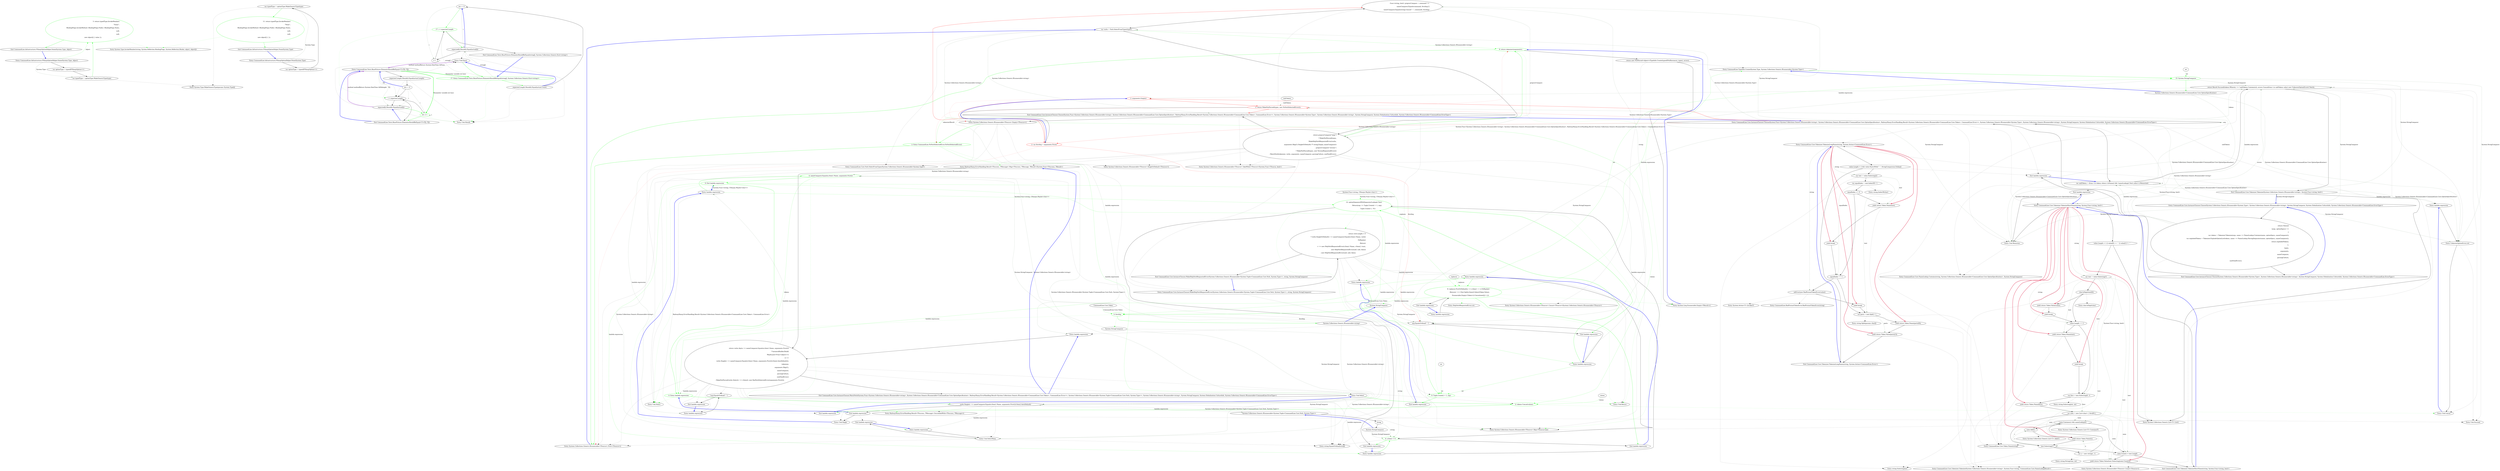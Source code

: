 digraph  {
d7 [cluster="CommandLine.Infrastructure.FSharpOptionHelper.Some(System.Type, object)", color=green, community=0, label="3: return typedType.InvokeMember(\r\n                ''Some'',\r\n                BindingFlags.InvokeMethod | BindingFlags.Public | BindingFlags.Static,\r\n                null,\r\n                null,\r\n                new object[] { value });", span="18-23"];
d4 [cluster="CommandLine.Infrastructure.FSharpOptionHelper.Some(System.Type, object)", label="Entry CommandLine.Infrastructure.FSharpOptionHelper.Some(System.Type, object)", span="13-13"];
d6 [cluster="CommandLine.Infrastructure.FSharpOptionHelper.Some(System.Type, object)", label="var typedType = optionType.MakeGenericType(type)", span="16-16"];
d8 [cluster="CommandLine.Infrastructure.FSharpOptionHelper.Some(System.Type, object)", label="Exit CommandLine.Infrastructure.FSharpOptionHelper.Some(System.Type, object)", span="13-13"];
d10 [cluster="System.Type.InvokeMember(string, System.Reflection.BindingFlags, System.Reflection.Binder, object, object[])", label="Entry System.Type.InvokeMember(string, System.Reflection.BindingFlags, System.Reflection.Binder, object, object[])", span="0-0"];
d14 [cluster="CommandLine.Infrastructure.FSharpOptionHelper.None(System.Type)", color=green, community=0, label="11: return typedType.InvokeMember(\r\n                ''None'',\r\n                BindingFlags.InvokeMethod | BindingFlags.Public | BindingFlags.Static,\r\n                null,\r\n                null,\r\n                new object[] { });", span="31-36"];
d13 [cluster="CommandLine.Infrastructure.FSharpOptionHelper.None(System.Type)", label="var typedType = optionType.MakeGenericType(type)", span="29-29"];
d15 [cluster="CommandLine.Infrastructure.FSharpOptionHelper.None(System.Type)", label="Exit CommandLine.Infrastructure.FSharpOptionHelper.None(System.Type)", span="26-26"];
d5 [cluster="CommandLine.Infrastructure.FSharpOptionHelper.Some(System.Type, object)", label="var optionType = typeof(FSharpOption<>)", span="15-15"];
d9 [cluster="System.Type.MakeGenericType(params System.Type[])", label="Entry System.Type.MakeGenericType(params System.Type[])", span="0-0"];
d11 [cluster="CommandLine.Infrastructure.FSharpOptionHelper.None(System.Type)", label="Entry CommandLine.Infrastructure.FSharpOptionHelper.None(System.Type)", span="26-26"];
d12 [cluster="CommandLine.Infrastructure.FSharpOptionHelper.None(System.Type)", label="var optionType = typeof(FSharpOption<>)", span="28-28"];
m0_11 [cluster="CommandLine.Tests.BaseFixture.ElementsShouldBeEqual(string[], System.Collections.Generic.IList<string>)", file="FSharpOptionHelperTests.cs", label="int i = 0", span="51-51"];
m0_12 [cluster="CommandLine.Tests.BaseFixture.ElementsShouldBeEqual(string[], System.Collections.Generic.IList<string>)", color=green, community=0, file="FSharpOptionHelperTests.cs", label="17: i < expected.Length", span="51-51"];
m0_13 [cluster="CommandLine.Tests.BaseFixture.ElementsShouldBeEqual(string[], System.Collections.Generic.IList<string>)", file="FSharpOptionHelperTests.cs", label="expected[i].Should().Equal(actual[i])", span="53-53"];
m0_7 [cluster="Unk.Should", file="FSharpOptionHelperTests.cs", label="Entry Unk.Should", span=""];
m0_8 [cluster="Unk.Equal", file="FSharpOptionHelperTests.cs", label="Entry Unk.Equal", span=""];
m0_9 [cluster="CommandLine.Tests.BaseFixture.ElementsShouldBeEqual(string[], System.Collections.Generic.IList<string>)", color=green, community=0, file="FSharpOptionHelperTests.cs", label="17: Entry CommandLine.Tests.BaseFixture.ElementsShouldBeEqual(string[], System.Collections.Generic.IList<string>)", span="48-48"];
m0_10 [cluster="CommandLine.Tests.BaseFixture.ElementsShouldBeEqual(string[], System.Collections.Generic.IList<string>)", file="FSharpOptionHelperTests.cs", label="expected.Length.Should().Equal(actual.Count)", span="50-50"];
m0_3 [cluster="CommandLine.Tests.BaseFixture.ElementsShouldBeEqual<T>(T[], T[])", file="FSharpOptionHelperTests.cs", label="i < expected.Length", span="42-42"];
m0_4 [cluster="CommandLine.Tests.BaseFixture.ElementsShouldBeEqual<T>(T[], T[])", file="FSharpOptionHelperTests.cs", label="expected[i].Should().Equal(actual[i])", span="44-44"];
m0_5 [cluster="CommandLine.Tests.BaseFixture.ElementsShouldBeEqual<T>(T[], T[])", color=green, community=0, file="FSharpOptionHelperTests.cs", label="18: i++", span="42-42"];
m0_6 [cluster="CommandLine.Tests.BaseFixture.ElementsShouldBeEqual<T>(T[], T[])", file="FSharpOptionHelperTests.cs", label="Exit CommandLine.Tests.BaseFixture.ElementsShouldBeEqual<T>(T[], T[])", span="39-39"];
m0_0 [cluster="CommandLine.Tests.BaseFixture.ElementsShouldBeEqual<T>(T[], T[])", file="FSharpOptionHelperTests.cs", label="Entry CommandLine.Tests.BaseFixture.ElementsShouldBeEqual<T>(T[], T[])", span="39-39"];
m0_1 [cluster="CommandLine.Tests.BaseFixture.ElementsShouldBeEqual<T>(T[], T[])", file="FSharpOptionHelperTests.cs", label="expected.Length.Should().Equal(actual.Length)", span="41-41"];
m0_2 [cluster="CommandLine.Tests.BaseFixture.ElementsShouldBeEqual<T>(T[], T[])", file="FSharpOptionHelperTests.cs", label="int i = 0", span="42-42"];
m0_14 [cluster="CommandLine.Tests.BaseFixture.ElementsShouldBeEqual(string[], System.Collections.Generic.IList<string>)", file="FSharpOptionHelperTests.cs", label="i++", span="51-51"];
m0_15 [cluster="CommandLine.Tests.BaseFixture.ElementsShouldBeEqual(string[], System.Collections.Generic.IList<string>)", file="FSharpOptionHelperTests.cs", label="Exit CommandLine.Tests.BaseFixture.ElementsShouldBeEqual(string[], System.Collections.Generic.IList<string>)", span="48-48"];
m1_22 [cluster="CommandLine.Core.InstanceChooser.Choose(System.Func<System.Collections.Generic.IEnumerable<string>, System.Collections.Generic.IEnumerable<CommandLine.Core.OptionSpecification>, RailwaySharp.ErrorHandling.Result<System.Collections.Generic.IEnumerable<CommandLine.Core.Token>, CommandLine.Error>>, System.Collections.Generic.IEnumerable<System.Type>, System.Collections.Generic.IEnumerable<string>, System.StringComparer, System.Globalization.CultureInfo, System.Collections.Generic.IEnumerable<CommandLine.ErrorType>)", file="TypeConverter.cs", label="Func<string, bool> preprocCompare = command =>\r\n                    nameComparer.Equals(command, firstArg) ||\r\n                    nameComparer.Equals(string.Concat(''--'', command), firstArg)", span="50-52"];
m1_66 [cluster="lambda expression", file="TypeConverter.cs", label="Entry lambda expression", span="54-54"];
m1_133 [cluster="string.Split(params char[])", file="TypeConverter.cs", label="Entry string.Split(params char[])", span="0-0"];
m1_28 [cluster="CommandLine.Core.Tokenizer.PreprocessDashDash(System.Collections.Generic.IEnumerable<string>, System.Func<System.Collections.Generic.IEnumerable<string>, RailwaySharp.ErrorHandling.Result<System.Collections.Generic.IEnumerable<CommandLine.Core.Token>, CommandLine.Error>>)", color=green, community=0, file="TypeConverter.cs", label="8: return tokenizer(arguments);", span="43-43"];
m1_77 [cluster="CommandLine.Core.InstanceChooser.MakeNotParsed(System.Collections.Generic.IEnumerable<System.Type>, params CommandLine.Error[])", file="TypeConverter.cs", label="return new NotParsed<object>(TypeInfo.Create(typeof(NullInstance), types), errors);", span="102-102"];
m1_78 [cluster="System.Linq.Enumerable.Empty<TResult>()", file="TypeConverter.cs", label="Entry System.Linq.Enumerable.Empty<TResult>()", span="0-0"];
m1_23 [cluster="CommandLine.Core.InstanceChooser.Choose(System.Func<System.Collections.Generic.IEnumerable<string>, System.Collections.Generic.IEnumerable<CommandLine.Core.OptionSpecification>, RailwaySharp.ErrorHandling.Result<System.Collections.Generic.IEnumerable<CommandLine.Core.Token>, CommandLine.Error>>, System.Collections.Generic.IEnumerable<System.Type>, System.Collections.Generic.IEnumerable<string>, System.StringComparer, System.Globalization.CultureInfo, System.Collections.Generic.IEnumerable<CommandLine.ErrorType>)", file="TypeConverter.cs", label="var verbs = Verb.SelectFromTypes(types)", span="54-54"];
m1_24 [cluster="CommandLine.Core.InstanceChooser.Choose(System.Func<System.Collections.Generic.IEnumerable<string>, System.Collections.Generic.IEnumerable<CommandLine.Core.OptionSpecification>, RailwaySharp.ErrorHandling.Result<System.Collections.Generic.IEnumerable<CommandLine.Core.Token>, CommandLine.Error>>, System.Collections.Generic.IEnumerable<System.Type>, System.Collections.Generic.IEnumerable<string>, System.StringComparer, System.Globalization.CultureInfo, System.Collections.Generic.IEnumerable<CommandLine.ErrorType>)", file="TypeConverter.cs", label="return preprocCompare(''help'')\r\n                ? MakeNotParsed(types,\r\n                    MakeHelpVerbRequestedError(verbs,\r\n                        arguments.Skip(1).SingleOrDefault() ?? string.Empty, nameComparer))\r\n                : preprocCompare(''version'')\r\n                    ? MakeNotParsed(types, new VersionRequestedError())\r\n                    : MatchVerb(tokenizer, verbs, arguments, nameComparer, parsingCulture, nonFatalErrors);", span="56-62"];
m1_27 [cluster="CommandLine.NoVerbSelectedError.NoVerbSelectedError()", color=green, community=0, file="TypeConverter.cs", label="2: Entry CommandLine.NoVerbSelectedError.NoVerbSelectedError()", span="446-446"];
m1_25 [cluster="CommandLine.Core.InstanceChooser.Choose(System.Func<System.Collections.Generic.IEnumerable<string>, System.Collections.Generic.IEnumerable<CommandLine.Core.OptionSpecification>, RailwaySharp.ErrorHandling.Result<System.Collections.Generic.IEnumerable<CommandLine.Core.Token>, CommandLine.Error>>, System.Collections.Generic.IEnumerable<System.Type>, System.Collections.Generic.IEnumerable<string>, System.StringComparer, System.Globalization.CultureInfo, System.Collections.Generic.IEnumerable<CommandLine.ErrorType>)", file="TypeConverter.cs", label="Exit CommandLine.Core.InstanceChooser.Choose(System.Func<System.Collections.Generic.IEnumerable<string>, System.Collections.Generic.IEnumerable<CommandLine.Core.OptionSpecification>, RailwaySharp.ErrorHandling.Result<System.Collections.Generic.IEnumerable<CommandLine.Core.Token>, CommandLine.Error>>, System.Collections.Generic.IEnumerable<System.Type>, System.Collections.Generic.IEnumerable<string>, System.StringComparer, System.Globalization.CultureInfo, System.Collections.Generic.IEnumerable<CommandLine.ErrorType>)", span="35-35"];
m1_26 [cluster="System.Collections.Generic.IEnumerable<TSource>.Empty<TSource>()", file="TypeConverter.cs", label="Entry System.Collections.Generic.IEnumerable<TSource>.Empty<TSource>()", span="31-31"];
m1_29 [cluster="System.Collections.Generic.IEnumerable<TSource>.First<TSource>()", file="TypeConverter.cs", label="Entry System.Collections.Generic.IEnumerable<TSource>.First<TSource>()", span="0-0"];
m1_14 [cluster="CommandLine.Core.NameLookup.Contains(string, System.Collections.Generic.IEnumerable<CommandLine.Core.OptionSpecification>, System.StringComparer)", file="TypeConverter.cs", label="Entry CommandLine.Core.NameLookup.Contains(string, System.Collections.Generic.IEnumerable<CommandLine.Core.OptionSpecification>, System.StringComparer)", span="18-18"];
m1_114 [cluster="System.Collections.Generic.List<T>.Contains(T)", file="TypeConverter.cs", label="Entry System.Collections.Generic.List<T>.Contains(T)", span="0-0"];
m1_131 [cluster="CommandLine.BadFormatTokenError.BadFormatTokenError(string)", file="TypeConverter.cs", label="Entry CommandLine.BadFormatTokenError.BadFormatTokenError(string)", span="196-196"];
m1_50 [cluster="lambda expression", file="TypeConverter.cs", label="Entry lambda expression", span="73-73"];
m1_10 [cluster="CommandLine.Core.Tokenizer.TokenizeLongName(string, System.Action<CommandLine.Error>)", file="TypeConverter.cs", label="Entry CommandLine.Core.Tokenizer.TokenizeLongName(string, System.Action<CommandLine.Error>)", span="112-112"];
m1_51 [cluster="lambda expression", color=green, community=0, file="TypeConverter.cs", label="4: nameComparer.Equals(a.Item1.Name, arguments.First())", span="73-73"];
m1_52 [cluster="lambda expression", color=green, community=0, file="TypeConverter.cs", label="9: Exit lambda expression", span="73-73"];
m1_53 [cluster="lambda expression", color=green, community=0, file="TypeConverter.cs", label="4: Entry lambda expression", span="76-77"];
m1_54 [cluster="lambda expression", file="TypeConverter.cs", label="verbs.Single(v => nameComparer.Equals(v.Item1.Name, arguments.First())).Item2.AutoDefault()", span="77-77"];
m1_55 [cluster="lambda expression", file="TypeConverter.cs", label="Exit lambda expression", span="76-77"];
m1_56 [cluster="Unk.Single", file="TypeConverter.cs", label="Entry Unk.Single", span=""];
m1_45 [cluster="lambda expression", file="TypeConverter.cs", label="!arg.EqualsOrdinal(''--'')", span="40-40"];
m1_46 [cluster="lambda expression", file="TypeConverter.cs", label="Exit lambda expression", span="40-40"];
m1_58 [cluster="lambda expression", file="TypeConverter.cs", label="Entry lambda expression", span="77-77"];
m1_8 [cluster="lambda expression", file="TypeConverter.cs", label="Exit lambda expression", span="22-27"];
m1_49 [cluster="lambda expression", file="TypeConverter.cs", label="Exit lambda expression", span="41-41"];
m1_30 [cluster="CommandLine.Core.Verb.SelectFromTypes(System.Collections.Generic.IEnumerable<System.Type>)", file="TypeConverter.cs", label="Entry CommandLine.Core.Verb.SelectFromTypes(System.Collections.Generic.IEnumerable<System.Type>)", span="40-40"];
m1_44 [cluster="lambda expression", file="TypeConverter.cs", label="Entry lambda expression", span="40-40"];
m1_18 [cluster="Unk.Succeed", file="TypeConverter.cs", label="Entry Unk.Succeed", span=""];
m1_9 [cluster="CommandLine.Core.Tokenizer.Tokenize(System.Collections.Generic.IEnumerable<string>, System.Func<string, CommandLine.Core.NameLookupResult>)", file="TypeConverter.cs", label="Entry CommandLine.Core.Tokenizer.Tokenize(System.Collections.Generic.IEnumerable<string>, System.Func<string, CommandLine.Core.NameLookupResult>)", span="13-13"];
m1_32 [cluster="System.Collections.Generic.IEnumerable<TSource>.Skip<TSource>(int)", file="TypeConverter.cs", label="Entry System.Collections.Generic.IEnumerable<TSource>.Skip<TSource>(int)", span="0-0"];
m1_31 [cluster="System.Collections.Generic.IEnumerable<TSource>.TakeWhile<TSource>(System.Func<TSource, bool>)", file="TypeConverter.cs", label="Entry System.Collections.Generic.IEnumerable<TSource>.TakeWhile<TSource>(System.Func<TSource, bool>)", span="0-0"];
m1_13 [cluster="lambda expression", file="TypeConverter.cs", label="Exit lambda expression", span="24-24"];
m1_111 [cluster="CommandLine.Core.Token.Name(string)", file="TypeConverter.cs", label="Entry CommandLine.Core.Token.Name(string)", span="19-19"];
m1_69 [cluster="Unk.Return", file="TypeConverter.cs", label="Entry Unk.Return", span=""];
m1_79 [cluster="System.Collections.Generic.IEnumerable<TSource>.Concat<TSource>(System.Collections.Generic.IEnumerable<TSource>)", file="TypeConverter.cs", label="Entry System.Collections.Generic.IEnumerable<TSource>.Concat<TSource>(System.Collections.Generic.IEnumerable<TSource>)", span="0-0"];
m1_15 [cluster="lambda expression", file="TypeConverter.cs", label="Entry lambda expression", span="25-25"];
m1_48 [cluster="lambda expression", color=green, community=0, file="TypeConverter.cs", label="2: tokens.Concat(values)", span="41-41"];
m1_60 [cluster="lambda expression", file="TypeConverter.cs", label="Exit lambda expression", span="77-77"];
m1_113 [cluster="string.String(char, int)", file="TypeConverter.cs", label="Entry string.String(char, int)", span="0-0"];
m1_68 [cluster="lambda expression", file="TypeConverter.cs", label="Exit lambda expression", span="54-54"];
m1_112 [cluster="string.Substring(int, int)", file="TypeConverter.cs", label="Entry string.Substring(int, int)", span="0-0"];
m1_35 [cluster="Unk.Select", file="TypeConverter.cs", label="Entry Unk.Select", span=""];
m1_40 [cluster="string.EqualsOrdinal(string)", file="TypeConverter.cs", label="Entry string.EqualsOrdinal(string)", span="35-35"];
m1_67 [cluster="lambda expression", color=green, community=0, file="TypeConverter.cs", label="9: Tuple.Create(i + 1, sep)", span="54-54"];
m1_41 [cluster="lambda expression", file="TypeConverter.cs", label="Entry lambda expression", span="39-39"];
m1_64 [cluster="CommandLine.Core.InstanceChooser.MakeHelpVerbRequestedError(System.Collections.Generic.IEnumerable<System.Tuple<CommandLine.Core.Verb, System.Type>>, string, System.StringComparer)", file="TypeConverter.cs", label="return verb.Length > 0\r\n                ? verbs.SingleOrDefault(v => nameComparer.Equals(v.Item1.Name, verb))\r\n                        .ToMaybe()\r\n                        .Return(\r\n                            v => new HelpVerbRequestedError(v.Item1.Name, v.Item2, true),\r\n                            new HelpVerbRequestedError(null, null, false))\r\n                : new HelpVerbRequestedError(null, null, false);", span="91-97"];
m1_19 [cluster="CommandLine.Core.InstanceChooser.Choose(System.Func<System.Collections.Generic.IEnumerable<string>, System.Collections.Generic.IEnumerable<CommandLine.Core.OptionSpecification>, RailwaySharp.ErrorHandling.Result<System.Collections.Generic.IEnumerable<CommandLine.Core.Token>, CommandLine.Error>>, System.Collections.Generic.IEnumerable<System.Type>, System.Collections.Generic.IEnumerable<string>, System.StringComparer, System.Globalization.CultureInfo, System.Collections.Generic.IEnumerable<CommandLine.ErrorType>)", color=red, community=0, file="TypeConverter.cs", label="2: arguments.Empty()", span="43-43"];
m1_5 [cluster="CommandLine.Core.Tokenizer.Tokenize(System.Collections.Generic.IEnumerable<string>, System.Func<string, bool>)", file="TypeConverter.cs", label="return Result.Succeed(tokens.Where(x => !unkTokens.Contains(x)), errors.Concat(from t in unkTokens select new UnknownOptionError(t.Text)));", span="30-30"];
m1_12 [cluster="Unk.Memorize", file="TypeConverter.cs", label="Entry Unk.Memorize", span=""];
m1_6 [cluster="CommandLine.Core.Tokenizer.Tokenize(System.Collections.Generic.IEnumerable<string>, System.Func<string, bool>)", file="TypeConverter.cs", label="Exit CommandLine.Core.Tokenizer.Tokenize(System.Collections.Generic.IEnumerable<string>, System.Func<string, bool>)", span="13-13"];
m1_16 [cluster="UnknownOptionError.cstr", file="TypeConverter.cs", label="Entry UnknownOptionError.cstr", span=""];
m1_4 [cluster="CommandLine.Core.Tokenizer.Tokenize(System.Collections.Generic.IEnumerable<string>, System.Func<string, bool>)", file="TypeConverter.cs", label="var unkTokens = (from t in tokens where t.IsName() && !nameLookup(t.Text) select t).Memorize()", span="28-28"];
m1_11 [cluster="CommandLine.Core.Tokenizer.TokenizeShortName(string, System.Func<string, bool>)", file="TypeConverter.cs", label="Entry CommandLine.Core.Tokenizer.TokenizeShortName(string, System.Func<string, bool>)", span="67-67"];
m1_7 [cluster="System.Collections.Generic.List<T>.List()", file="TypeConverter.cs", label="Entry System.Collections.Generic.List<T>.List()", span="0-0"];
m1_17 [cluster="Unk.Concat", file="TypeConverter.cs", label="Entry Unk.Concat", span=""];
m1_38 [cluster="lambda expression", file="TypeConverter.cs", label="arg.EqualsOrdinal(''--'')", span="37-37"];
m1_37 [cluster="lambda expression", file="TypeConverter.cs", label="Entry lambda expression", span="37-37"];
m1_39 [cluster="lambda expression", file="TypeConverter.cs", label="Exit lambda expression", span="37-37"];
m1_59 [cluster="Unk.SelectMany", file="TypeConverter.cs", label="Entry Unk.SelectMany", span=""];
m1_61 [cluster="lambda expression", file="TypeConverter.cs", label="Entry lambda expression", span="83-83"];
m1_62 [cluster="lambda expression", color=green, community=0, file="TypeConverter.cs", label="12: optionSequenceWithSeparatorLookup(t.Text)\r\n                    .Return(sep => Tuple.Create(i + 1, sep),\r\n                        Tuple.Create(-1, '\0'))", span="53-55"];
m1_63 [cluster="lambda expression", file="TypeConverter.cs", label="Exit lambda expression", span="83-83"];
m1_71 [cluster="lambda expression", color=green, community=0, file="TypeConverter.cs", label="4: x.Item1 < 0", span="55-55"];
m1_70 [cluster="lambda expression", file="TypeConverter.cs", label="Entry lambda expression", span="92-92"];
m1_73 [cluster="lambda expression", file="TypeConverter.cs", label="Entry lambda expression", span="95-95"];
m1_72 [cluster="lambda expression", file="TypeConverter.cs", label="Exit lambda expression", span="92-92"];
m1_74 [cluster="lambda expression", color=green, community=0, file="TypeConverter.cs", label="8: replaces.FirstOrDefault(x => x.Item1 == i).ToMaybe()\r\n                            .Return(r => t.Text.Split(r.Item2).Select(Token.Value),\r\n                                Enumerable.Empty<Token>().Concat(new[]{ t }))", span="58-60"];
m1_75 [cluster="lambda expression", file="TypeConverter.cs", label="Exit lambda expression", span="95-95"];
m1_47 [cluster="Unk.Select", file="TypeConverter.cs", label="Entry Unk.Select", span=""];
m1_80 [cluster="CommandLine.TypeInfo.Create(System.Type, System.Collections.Generic.IEnumerable<System.Type>)", file="TypeConverter.cs", label="Entry CommandLine.TypeInfo.Create(System.Type, System.Collections.Generic.IEnumerable<System.Type>)", span="34-34"];
m1_83 [cluster="lambda expression", file="TypeConverter.cs", label="System.StringComparer", span=""];
m1_81 [cluster="lambda expression", color=green, community=0, file="TypeConverter.cs", label="15: System.StringComparer", span=""];
m1_82 [cluster="lambda expression", file="TypeConverter.cs", label="System.Collections.Generic.IEnumerable<CommandLine.Core.OptionSpecification>", span=""];
m1_84 [cluster="lambda expression", color=green, community=0, file="TypeConverter.cs", label="4: firstArg", span=""];
m1_85 [cluster="lambda expression", file="TypeConverter.cs", label="System.Collections.Generic.IEnumerable<string>", span=""];
m1_87 [cluster="lambda expression", file="TypeConverter.cs", label="System.Collections.Generic.IEnumerable<System.Tuple<CommandLine.Core.Verb, System.Type>>", span=""];
m1_43 [cluster="CommandLine.Core.InstanceChooser.MatchVerb(System.Func<System.Collections.Generic.IEnumerable<string>, System.Collections.Generic.IEnumerable<CommandLine.Core.OptionSpecification>, RailwaySharp.ErrorHandling.Result<System.Collections.Generic.IEnumerable<CommandLine.Core.Token>, CommandLine.Error>>, System.Collections.Generic.IEnumerable<System.Tuple<CommandLine.Core.Verb, System.Type>>, System.Collections.Generic.IEnumerable<string>, System.StringComparer, System.Globalization.CultureInfo, System.Collections.Generic.IEnumerable<CommandLine.ErrorType>)", file="TypeConverter.cs", label="Exit CommandLine.Core.InstanceChooser.MatchVerb(System.Func<System.Collections.Generic.IEnumerable<string>, System.Collections.Generic.IEnumerable<CommandLine.Core.OptionSpecification>, RailwaySharp.ErrorHandling.Result<System.Collections.Generic.IEnumerable<CommandLine.Core.Token>, CommandLine.Error>>, System.Collections.Generic.IEnumerable<System.Tuple<CommandLine.Core.Verb, System.Type>>, System.Collections.Generic.IEnumerable<string>, System.StringComparer, System.Globalization.CultureInfo, System.Collections.Generic.IEnumerable<CommandLine.ErrorType>)", span="65-65"];
m1_42 [cluster="CommandLine.Core.InstanceChooser.MatchVerb(System.Func<System.Collections.Generic.IEnumerable<string>, System.Collections.Generic.IEnumerable<CommandLine.Core.OptionSpecification>, RailwaySharp.ErrorHandling.Result<System.Collections.Generic.IEnumerable<CommandLine.Core.Token>, CommandLine.Error>>, System.Collections.Generic.IEnumerable<System.Tuple<CommandLine.Core.Verb, System.Type>>, System.Collections.Generic.IEnumerable<string>, System.StringComparer, System.Globalization.CultureInfo, System.Collections.Generic.IEnumerable<CommandLine.ErrorType>)", file="TypeConverter.cs", label="return verbs.Any(a => nameComparer.Equals(a.Item1.Name, arguments.First()))\r\n                ? InstanceBuilder.Build(\r\n                    Maybe.Just<Func<object>>(\r\n                        () =>\r\n                            verbs.Single(v => nameComparer.Equals(v.Item1.Name, arguments.First())).Item2.AutoDefault()),\r\n                    tokenizer,\r\n                    arguments.Skip(1),\r\n                    nameComparer,\r\n                    parsingCulture,\r\n                    nonFatalErrors)\r\n                : MakeNotParsed(verbs.Select(v => v.Item2), new BadVerbSelectedError(arguments.First()));", span="73-83"];
m1_89 [cluster="lambda expression", file="TypeConverter.cs", label="System.StringComparer", span=""];
m1_88 [cluster="lambda expression", file="TypeConverter.cs", label=string, span=""];
m1_20 [cluster="CommandLine.Core.InstanceChooser.Choose(System.Func<System.Collections.Generic.IEnumerable<string>, System.Collections.Generic.IEnumerable<CommandLine.Core.OptionSpecification>, RailwaySharp.ErrorHandling.Result<System.Collections.Generic.IEnumerable<CommandLine.Core.Token>, CommandLine.Error>>, System.Collections.Generic.IEnumerable<System.Type>, System.Collections.Generic.IEnumerable<string>, System.StringComparer, System.Globalization.CultureInfo, System.Collections.Generic.IEnumerable<CommandLine.ErrorType>)", color=red, community=0, file="TypeConverter.cs", label="2: return MakeNotParsed(types, new NoVerbSelectedError());", span="45-45"];
m1_21 [cluster="CommandLine.Core.InstanceChooser.Choose(System.Func<System.Collections.Generic.IEnumerable<string>, System.Collections.Generic.IEnumerable<CommandLine.Core.OptionSpecification>, RailwaySharp.ErrorHandling.Result<System.Collections.Generic.IEnumerable<CommandLine.Core.Token>, CommandLine.Error>>, System.Collections.Generic.IEnumerable<System.Type>, System.Collections.Generic.IEnumerable<string>, System.StringComparer, System.Globalization.CultureInfo, System.Collections.Generic.IEnumerable<CommandLine.ErrorType>)", color=red, community=0, file="TypeConverter.cs", label="2: var firstArg = arguments.First()", span="48-48"];
m1_34 [cluster="CommandLine.Core.InstanceChooser.MakeHelpVerbRequestedError(System.Collections.Generic.IEnumerable<System.Tuple<CommandLine.Core.Verb, System.Type>>, string, System.StringComparer)", file="TypeConverter.cs", label="Entry CommandLine.Core.InstanceChooser.MakeHelpVerbRequestedError(System.Collections.Generic.IEnumerable<System.Tuple<CommandLine.Core.Verb, System.Type>>, string, System.StringComparer)", span="86-86"];
m1_118 [cluster="CommandLine.Core.Tokenizer.TokenizeLongName(string, System.Action<CommandLine.Error>)", file="TypeConverter.cs", label="var text = value.Substring(2)", span="118-118"];
m1_117 [cluster="CommandLine.Core.Tokenizer.TokenizeLongName(string, System.Action<CommandLine.Error>)", file="TypeConverter.cs", label="value.Length > 2 && value.StartsWith(''--'', StringComparison.Ordinal)", span="116-116"];
m1_128 [cluster="CommandLine.Core.Tokenizer.TokenizeLongName(string, System.Action<CommandLine.Error>)", file="TypeConverter.cs", label="yield return Token.Value(parts[1]);", span="132-132"];
m1_121 [cluster="CommandLine.Core.Tokenizer.TokenizeLongName(string, System.Action<CommandLine.Error>)", file="TypeConverter.cs", label="yield return Token.Name(text);", span="122-122"];
m1_122 [cluster="CommandLine.Core.Tokenizer.TokenizeLongName(string, System.Action<CommandLine.Error>)", file="TypeConverter.cs", label="yield break;", span="123-123"];
m1_125 [cluster="CommandLine.Core.Tokenizer.TokenizeLongName(string, System.Action<CommandLine.Error>)", file="TypeConverter.cs", label="yield break;", span="128-128"];
m1_127 [cluster="CommandLine.Core.Tokenizer.TokenizeLongName(string, System.Action<CommandLine.Error>)", file="TypeConverter.cs", label="yield return Token.Name(parts[0]);", span="131-131"];
m1_124 [cluster="CommandLine.Core.Tokenizer.TokenizeLongName(string, System.Action<CommandLine.Error>)", file="TypeConverter.cs", label="onError(new BadFormatTokenError(value))", span="127-127"];
m1_119 [cluster="CommandLine.Core.Tokenizer.TokenizeLongName(string, System.Action<CommandLine.Error>)", file="TypeConverter.cs", label="var equalIndex = text.IndexOf('=')", span="119-119"];
m1_126 [cluster="CommandLine.Core.Tokenizer.TokenizeLongName(string, System.Action<CommandLine.Error>)", file="TypeConverter.cs", label="var parts = text.Split('=')", span="130-130"];
m1_120 [cluster="CommandLine.Core.Tokenizer.TokenizeLongName(string, System.Action<CommandLine.Error>)", file="TypeConverter.cs", label="equalIndex <= 0", span="120-120"];
m1_123 [cluster="CommandLine.Core.Tokenizer.TokenizeLongName(string, System.Action<CommandLine.Error>)", file="TypeConverter.cs", label="equalIndex == 1", span="125-125"];
m1_129 [cluster="CommandLine.Core.Tokenizer.TokenizeLongName(string, System.Action<CommandLine.Error>)", file="TypeConverter.cs", label="Exit CommandLine.Core.Tokenizer.TokenizeLongName(string, System.Action<CommandLine.Error>)", span="112-112"];
m1_33 [cluster="System.Collections.Generic.IEnumerable<TSource>.SingleOrDefault<TSource>()", file="TypeConverter.cs", label="Entry System.Collections.Generic.IEnumerable<TSource>.SingleOrDefault<TSource>()", span="0-0"];
m1_36 [cluster="RailwaySharp.ErrorHandling.Result<TSuccess, TMessage>.Map<TSuccess, TMessage, TResult>(System.Func<TSuccess, TResult>)", file="TypeConverter.cs", label="Entry RailwaySharp.ErrorHandling.Result<TSuccess, TMessage>.Map<TSuccess, TMessage, TResult>(System.Func<TSuccess, TResult>)", span="534-534"];
m1_65 [cluster="CommandLine.Core.InstanceChooser.MakeHelpVerbRequestedError(System.Collections.Generic.IEnumerable<System.Tuple<CommandLine.Core.Verb, System.Type>>, string, System.StringComparer)", file="TypeConverter.cs", label="Exit CommandLine.Core.InstanceChooser.MakeHelpVerbRequestedError(System.Collections.Generic.IEnumerable<System.Tuple<CommandLine.Core.Verb, System.Type>>, string, System.StringComparer)", span="86-86"];
m1_130 [cluster="string.IndexOf(char)", file="TypeConverter.cs", label="Entry string.IndexOf(char)", span="0-0"];
m1_132 [cluster="System.Action<T>.Invoke(T)", file="TypeConverter.cs", label="Entry System.Action<T>.Invoke(T)", span="0-0"];
m1_0 [cluster="CommandLine.Core.InstanceChooser.Choose(System.Collections.Generic.IEnumerable<System.Type>, System.Collections.Generic.IEnumerable<string>, System.StringComparer, System.Globalization.CultureInfo, System.Collections.Generic.IEnumerable<CommandLine.ErrorType>)", file="TypeConverter.cs", label="Entry CommandLine.Core.InstanceChooser.Choose(System.Collections.Generic.IEnumerable<System.Type>, System.Collections.Generic.IEnumerable<string>, System.StringComparer, System.Globalization.CultureInfo, System.Collections.Generic.IEnumerable<CommandLine.ErrorType>)", span="14-14"];
m1_1 [cluster="CommandLine.Core.InstanceChooser.Choose(System.Collections.Generic.IEnumerable<System.Type>, System.Collections.Generic.IEnumerable<string>, System.StringComparer, System.Globalization.CultureInfo, System.Collections.Generic.IEnumerable<CommandLine.ErrorType>)", file="TypeConverter.cs", label="return Choose(\r\n                (args, optionSpecs) =>\r\n                    {\r\n                        var tokens = Tokenizer.Tokenize(args, name => NameLookup.Contains(name, optionSpecs, nameComparer));\r\n                        var explodedTokens = Tokenizer.ExplodeOptionList(tokens, name => NameLookup.HavingSeparator(name, optionSpecs, nameComparer));\r\n                        return explodedTokens;\r\n                    },\r\n                types,\r\n                arguments,\r\n                nameComparer,\r\n                parsingCulture,\r\n                nonFatalErrors);", span="21-32"];
m1_3 [cluster="CommandLine.Core.InstanceChooser.Choose(System.Func<System.Collections.Generic.IEnumerable<string>, System.Collections.Generic.IEnumerable<CommandLine.Core.OptionSpecification>, RailwaySharp.ErrorHandling.Result<System.Collections.Generic.IEnumerable<CommandLine.Core.Token>, CommandLine.Error>>, System.Collections.Generic.IEnumerable<System.Type>, System.Collections.Generic.IEnumerable<string>, System.StringComparer, System.Globalization.CultureInfo, System.Collections.Generic.IEnumerable<CommandLine.ErrorType>)", file="TypeConverter.cs", label="Entry CommandLine.Core.InstanceChooser.Choose(System.Func<System.Collections.Generic.IEnumerable<string>, System.Collections.Generic.IEnumerable<CommandLine.Core.OptionSpecification>, RailwaySharp.ErrorHandling.Result<System.Collections.Generic.IEnumerable<CommandLine.Core.Token>, CommandLine.Error>>, System.Collections.Generic.IEnumerable<System.Type>, System.Collections.Generic.IEnumerable<string>, System.StringComparer, System.Globalization.CultureInfo, System.Collections.Generic.IEnumerable<CommandLine.ErrorType>)", span="35-35"];
m1_2 [cluster="CommandLine.Core.InstanceChooser.Choose(System.Collections.Generic.IEnumerable<System.Type>, System.Collections.Generic.IEnumerable<string>, System.StringComparer, System.Globalization.CultureInfo, System.Collections.Generic.IEnumerable<CommandLine.ErrorType>)", file="TypeConverter.cs", label="Exit CommandLine.Core.InstanceChooser.Choose(System.Collections.Generic.IEnumerable<System.Type>, System.Collections.Generic.IEnumerable<string>, System.StringComparer, System.Globalization.CultureInfo, System.Collections.Generic.IEnumerable<CommandLine.ErrorType>)", span="14-14"];
m1_57 [cluster="RailwaySharp.ErrorHandling.Result<TSuccess, TMessage>.SucceededWith<TSuccess, TMessage>()", file="TypeConverter.cs", label="Entry RailwaySharp.ErrorHandling.Result<TSuccess, TMessage>.SucceededWith<TSuccess, TMessage>()", span="653-653"];
m1_115 [cluster="System.Collections.Generic.List<T>.Add(T)", file="TypeConverter.cs", label="Entry System.Collections.Generic.List<T>.Add(T)", span="0-0"];
m1_110 [cluster="char.IsDigit(char)", file="TypeConverter.cs", label="Entry char.IsDigit(char)", span="0-0"];
m1_116 [cluster="System.Collections.Generic.IEnumerable<TSource>.Count<TSource>()", file="TypeConverter.cs", label="Entry System.Collections.Generic.IEnumerable<TSource>.Count<TSource>()", span="0-0"];
m1_76 [cluster="HelpVerbRequestedError.cstr", file="TypeConverter.cs", label="Entry HelpVerbRequestedError.cstr", span=""];
m1_86 [cluster="Unk.Split", file="TypeConverter.cs", label="System.StringComparer", span=""];
m1_103 [cluster="CommandLine.Core.Tokenizer.TokenizeShortName(string, System.Func<string, bool>)", file="TypeConverter.cs", label="!seen.Contains(c) && nameLookup(n)", span="95-95"];
m1_101 [cluster="CommandLine.Core.Tokenizer.TokenizeShortName(string, System.Func<string, bool>)", file="TypeConverter.cs", label="text.Substring(1)", span="92-92"];
m1_100 [cluster="CommandLine.Core.Tokenizer.TokenizeShortName(string, System.Func<string, bool>)", file="TypeConverter.cs", label="var seen = new List<char> { first[0] }", span="90-90"];
m1_102 [cluster="CommandLine.Core.Tokenizer.TokenizeShortName(string, System.Func<string, bool>)", file="TypeConverter.cs", label="var n = new string(c, 1)", span="94-94"];
m1_104 [cluster="CommandLine.Core.Tokenizer.TokenizeShortName(string, System.Func<string, bool>)", file="TypeConverter.cs", label="seen.Add(c)", span="97-97"];
m1_106 [cluster="CommandLine.Core.Tokenizer.TokenizeShortName(string, System.Func<string, bool>)", file="TypeConverter.cs", label="seen.Count() < text.Length", span="105-105"];
m1_90 [cluster="CommandLine.Core.Tokenizer.TokenizeShortName(string, System.Func<string, bool>)", file="TypeConverter.cs", label="value.Length > 1 || value[0] == '-' || value[1] != '-'", span="71-71"];
m1_93 [cluster="CommandLine.Core.Tokenizer.TokenizeShortName(string, System.Func<string, bool>)", file="TypeConverter.cs", label="yield return Token.Value(value);", span="77-77"];
m1_94 [cluster="CommandLine.Core.Tokenizer.TokenizeShortName(string, System.Func<string, bool>)", file="TypeConverter.cs", label="yield break;", span="78-78"];
m1_96 [cluster="CommandLine.Core.Tokenizer.TokenizeShortName(string, System.Func<string, bool>)", file="TypeConverter.cs", label="yield return Token.Name(text);", span="83-83"];
m1_97 [cluster="CommandLine.Core.Tokenizer.TokenizeShortName(string, System.Func<string, bool>)", file="TypeConverter.cs", label="yield break;", span="84-84"];
m1_99 [cluster="CommandLine.Core.Tokenizer.TokenizeShortName(string, System.Func<string, bool>)", file="TypeConverter.cs", label="yield return Token.Name(first);", span="88-88"];
m1_105 [cluster="CommandLine.Core.Tokenizer.TokenizeShortName(string, System.Func<string, bool>)", file="TypeConverter.cs", label="yield return Token.Name(n);", span="98-98"];
m1_107 [cluster="CommandLine.Core.Tokenizer.TokenizeShortName(string, System.Func<string, bool>)", file="TypeConverter.cs", label="yield return Token.Value(text.Substring(seen.Count()));", span="107-107"];
m1_91 [cluster="CommandLine.Core.Tokenizer.TokenizeShortName(string, System.Func<string, bool>)", file="TypeConverter.cs", label="var text = value.Substring(1)", span="73-73"];
m1_95 [cluster="CommandLine.Core.Tokenizer.TokenizeShortName(string, System.Func<string, bool>)", file="TypeConverter.cs", label="value.Length == 2", span="81-81"];
m1_98 [cluster="CommandLine.Core.Tokenizer.TokenizeShortName(string, System.Func<string, bool>)", file="TypeConverter.cs", label="var first = text.Substring(0, 1)", span="87-87"];
m1_92 [cluster="CommandLine.Core.Tokenizer.TokenizeShortName(string, System.Func<string, bool>)", file="TypeConverter.cs", label="char.IsDigit(text[0])", span="75-75"];
m1_108 [cluster="CommandLine.Core.Tokenizer.TokenizeShortName(string, System.Func<string, bool>)", file="TypeConverter.cs", label="Exit CommandLine.Core.Tokenizer.TokenizeShortName(string, System.Func<string, bool>)", span="67-67"];
m1_109 [cluster="string.Substring(int)", file="TypeConverter.cs", label="Entry string.Substring(int)", span="0-0"];
m1_135 [file="TypeConverter.cs", label=values, span=""];
m1_136 [file="TypeConverter.cs", label="System.Func<string, CSharpx.Maybe<char>>", span=""];
m1_138 [file="TypeConverter.cs", label=replaces, span=""];
m1_137 [file="TypeConverter.cs", label=int, span=""];
m1_139 [file="TypeConverter.cs", label=int, span=""];
m1_140 [file="TypeConverter.cs", label="CommandLine.Core.Token", span=""];
m1_134 [file="TypeConverter.cs", label=unkTokens, span=""];
d7 -> d8  [color=green, key=0, style=solid];
d7 -> d10  [color=green, key=2, style=dotted];
d4 -> d7  [color=green, key=1, label=object, style=dashed];
d4 -> d5  [key=0, style=solid];
d4 -> d6  [color=darkseagreen4, key=1, label="System.Type", style=dashed];
d6 -> d7  [color=green, key=0, style=solid];
d6 -> d9  [key=2, style=dotted];
d8 -> d4  [color=blue, key=0, style=bold];
d14 -> d15  [color=green, key=0, style=solid];
d14 -> d10  [color=green, key=2, style=dotted];
d13 -> d14  [color=green, key=0, style=solid];
d13 -> d9  [key=2, style=dotted];
d15 -> d11  [color=blue, key=0, style=bold];
d5 -> d6  [key=0, style=solid];
d11 -> d13  [color=darkseagreen4, key=1, label="System.Type", style=dashed];
d11 -> d12  [key=0, style=solid];
d12 -> d13  [key=0, style=solid];
m0_11 -> m0_12  [color=green, key=0, style=solid];
m0_11 -> m0_13  [color=darkseagreen4, key=1, label=i, style=dashed];
m0_11 -> m0_14  [color=darkseagreen4, key=1, label=i, style=dashed];
m0_12 -> m0_13  [color=green, key=0, style=solid];
m0_12 -> m0_3  [color=green, key=2, style=dotted];
m0_12 -> m0_15  [key=0, style=solid];
m0_13 -> m0_11  [color=blue, key=0, style=bold];
m0_13 -> m0_14  [key=0, style=solid];
m0_13 -> m0_7  [key=2, style=dotted];
m0_13 -> m0_8  [key=2, style=dotted];
m0_8 -> m0_9  [color=green, key=0, style=solid];
m0_8 -> m0_0  [color=darkorchid, key=3, label="method methodReturn System.DateTime AtNoon", style=bold];
m0_9 -> m0_10  [color=green, key=0, style=solid];
m0_9 -> m0_7  [color=green, key=2, style=dotted];
m0_9 -> m0_12  [color=darkseagreen4, key=1, label="string[]", style=dashed];
m0_9 -> m0_13  [color=darkseagreen4, key=1, label="string[]", style=dashed];
m0_10 -> m0_8  [color=blue, key=0, style=bold];
m0_10 -> m0_11  [key=0, style=solid];
m0_10 -> m0_7  [key=2, style=dotted];
m0_3 -> m0_4  [key=0, style=solid];
m0_3 -> m0_6  [key=0, style=solid];
m0_4 -> m0_5  [color=green, key=0, style=solid];
m0_4 -> m0_0  [color=darkorchid, key=3, label="method methodReturn System.DateTime AtMidnight", style=bold];
m0_4 -> m0_7  [key=2, style=dotted];
m0_4 -> m0_8  [key=2, style=dotted];
m0_5 -> m0_6  [color=green, key=0, style=solid];
m0_5 -> m0_7  [color=green, key=2, style=dotted];
m0_5 -> m0_3  [key=0, style=solid];
m0_5 -> m0_5  [color=darkseagreen4, key=1, label=i, style=dashed];
m0_6 -> m0_4  [color=blue, key=0, style=bold];
m0_6 -> m0_0  [color=blue, key=0, style=bold];
m0_0 -> m0_5  [color=green, key=3, label="Parameter variable int hour", style=bold];
m0_0 -> m0_9  [color=green, key=3, label="Parameter variable int hour", style=bold];
m0_0 -> m0_1  [key=0, style=solid];
m0_0 -> m0_3  [color=darkseagreen4, key=1, label="T[]", style=dashed];
m0_0 -> m0_4  [color=darkseagreen4, key=1, label="T[]", style=dashed];
m0_1 -> m0_3  [key=2, style=dotted];
m0_1 -> m0_2  [key=0, style=solid];
m0_1 -> m0_7  [key=2, style=dotted];
m0_1 -> m0_8  [key=2, style=dotted];
m0_2 -> m0_0  [color=blue, key=0, style=bold];
m0_2 -> m0_3  [key=0, style=solid];
m0_2 -> m0_4  [color=darkseagreen4, key=1, label=i, style=dashed];
m0_2 -> m0_5  [color=darkseagreen4, key=1, label=i, style=dashed];
m0_14 -> m0_12  [key=0, style=solid];
m0_14 -> m0_14  [color=darkseagreen4, key=1, label=i, style=dashed];
m0_15 -> m0_9  [color=blue, key=0, style=bold];
m1_22 -> m1_23  [key=0, style=solid];
m1_22 -> m1_38  [color=darkseagreen4, key=1, label=string, style=dashed];
m1_22 -> m1_24  [color=darkseagreen4, key=1, label=preprocCompare, style=dashed];
m1_66 -> m1_67  [color=green, key=0, style=solid];
m1_28 -> m1_77  [key=0, style=solid];
m1_28 -> m1_29  [color=green, key=0, style=solid];
m1_28 -> m1_32  [color=green, key=2, style=dotted];
m1_77 -> m1_78  [key=0, style=solid];
m1_77 -> m1_79  [key=2, style=dotted];
m1_77 -> m1_80  [key=2, style=dotted];
m1_78 -> m1_28  [color=blue, key=0, style=bold];
m1_23 -> m1_28  [color=green, key=1, label="System.Collections.Generic.IEnumerable<string>", style=dashed];
m1_23 -> m1_24  [key=0, style=solid];
m1_23 -> m1_25  [color=darkseagreen4, key=1, label="System.Collections.Generic.IEnumerable<string>", style=dashed];
m1_23 -> m1_26  [color=darkseagreen4, key=1, label="System.Collections.Generic.IEnumerable<string>", style=dashed];
m1_23 -> m1_30  [key=2, style=dotted];
m1_24 -> m1_28  [color=green, key=0, style=solid];
m1_24 -> m1_25  [key=0, style=solid];
m1_24 -> m1_30  [key=2, style=dotted];
m1_24 -> m1_37  [color=darkseagreen4, key=1, label="lambda expression", style=dashed];
m1_24 -> m1_31  [key=2, style=dotted];
m1_24 -> m1_32  [key=2, style=dotted];
m1_24 -> m1_33  [key=2, style=dotted];
m1_24 -> m1_34  [key=2, style=dotted];
m1_24 -> m1_35  [key=2, style=dotted];
m1_24 -> m1_36  [key=2, style=dotted];
m1_27 -> m1_29  [color=green, key=0, style=solid];
m1_27 -> m1_36  [color=green, key=2, style=dotted];
m1_27 -> m1_47  [color=green, key=1, label="lambda expression", style=dashed];
m1_25 -> m1_27  [color=green, key=1, label=tokenizerResult, style=dashed];
m1_25 -> m1_32  [key=2, style=dotted];
m1_25 -> m1_26  [key=0, style=solid];
m1_25 -> m1_31  [key=2, style=dotted];
m1_25 -> m1_41  [color=darkseagreen4, key=1, label="lambda expression", style=dashed];
m1_25 -> m1_3  [color=blue, key=0, style=bold];
m1_26 -> m1_27  [color=green, key=0, style=solid];
m1_26 -> m1_48  [color=green, key=1, label=values, style=dashed];
m1_26 -> m1_33  [key=2, style=dotted];
m1_26 -> m1_34  [key=2, style=dotted];
m1_26 -> m1_35  [key=2, style=dotted];
m1_26 -> m1_44  [color=darkseagreen4, key=1, label="lambda expression", style=dashed];
m1_29 -> m1_23  [color=blue, key=0, style=bold];
m1_50 -> m1_51  [color=green, key=0, style=solid];
m1_50 -> m1_52  [color=green, key=1, label="System.Func<string, CSharpx.Maybe<char>>", style=dashed];
m1_50 -> m1_62  [color=green, key=1, label="System.Func<string, CSharpx.Maybe<char>>", style=dashed];
m1_50 -> m1_55  [color=darkseagreen4, key=1, label="RailwaySharp.ErrorHandling.Result<System.Collections.Generic.IEnumerable<CommandLine.Core.Token>, CommandLine.Error>", style=dashed];
m1_10 -> m1_117  [key=0, style=solid];
m1_10 -> m1_121  [color=crimson, key=0, style=bold];
m1_10 -> m1_122  [color=crimson, key=0, style=bold];
m1_10 -> m1_125  [color=crimson, key=0, style=bold];
m1_10 -> m1_127  [color=crimson, key=0, style=bold];
m1_10 -> m1_128  [color=crimson, key=0, style=bold];
m1_10 -> m1_118  [color=darkseagreen4, key=1, label=string, style=dashed];
m1_10 -> m1_124  [color=darkseagreen4, key=1, label=string, style=dashed];
m1_51 -> m1_52  [color=green, key=0, style=solid];
m1_51 -> m1_57  [color=green, key=2, style=dotted];
m1_51 -> m1_53  [color=green, key=1, label=tokens, style=dashed];
m1_51 -> m1_29  [key=2, style=dotted];
m1_51 -> m1_40  [key=2, style=dotted];
m1_52 -> m1_53  [color=green, key=0, style=solid];
m1_52 -> m1_35  [color=green, key=2, style=dotted];
m1_52 -> m1_58  [color=green, key=2, style=dotted];
m1_52 -> m1_37  [color=green, key=1, label="lambda expression", style=dashed];
m1_52 -> m1_61  [color=green, key=1, label="lambda expression", style=dashed];
m1_52 -> m1_74  [color=green, key=1, label=replaces, style=dashed];
m1_52 -> m1_50  [color=blue, key=0, style=bold];
m1_53 -> m1_54  [color=green, key=0, style=solid];
m1_53 -> m1_35  [color=green, key=2, style=dotted];
m1_53 -> m1_70  [color=green, key=1, label="lambda expression", style=dashed];
m1_54 -> m1_55  [key=0, style=solid];
m1_54 -> m1_59  [key=2, style=dotted];
m1_54 -> m1_87  [color=darkseagreen4, key=1, label="lambda expression", style=dashed];
m1_54 -> m1_56  [key=2, style=dotted];
m1_54 -> m1_57  [key=2, style=dotted];
m1_54 -> m1_58  [color=darkseagreen4, key=1, label="lambda expression", style=dashed];
m1_55 -> m1_56  [key=0, style=solid];
m1_55 -> m1_60  [key=2, style=dotted];
m1_55 -> m1_18  [key=2, style=dotted];
m1_55 -> m1_53  [color=blue, key=0, style=bold];
m1_56 -> m1_50  [color=blue, key=0, style=bold];
m1_45 -> m1_46  [key=0, style=solid];
m1_45 -> m1_40  [key=2, style=dotted];
m1_46 -> m1_44  [color=blue, key=0, style=bold];
m1_58 -> m1_59  [key=0, style=solid];
m1_8 -> m1_4  [color=blue, key=0, style=bold];
m1_49 -> m1_47  [color=blue, key=0, style=bold];
m1_44 -> m1_45  [key=0, style=solid];
m1_13 -> m1_11  [color=blue, key=0, style=bold];
m1_15 -> m1_16  [key=0, style=solid];
m1_48 -> m1_49  [color=green, key=0, style=solid];
m1_48 -> m1_17  [color=green, key=2, style=dotted];
m1_60 -> m1_58  [color=blue, key=0, style=bold];
m1_68 -> m1_66  [color=blue, key=0, style=bold];
m1_67 -> m1_68  [color=green, key=0, style=solid];
m1_67 -> m1_69  [color=green, key=2, style=dotted];
m1_41 -> m1_42  [key=0, style=solid];
m1_64 -> m1_65  [key=0, style=solid];
m1_64 -> m1_66  [key=2, style=dotted];
m1_64 -> m1_67  [key=2, style=dotted];
m1_64 -> m1_68  [key=2, style=dotted];
m1_64 -> m1_69  [key=2, style=dotted];
m1_64 -> m1_70  [color=darkseagreen4, key=1, label="lambda expression", style=dashed];
m1_64 -> m1_73  [color=darkseagreen4, key=1, label="lambda expression", style=dashed];
m1_19 -> m1_20  [color=red, key=0, style=solid];
m1_19 -> m1_21  [color=red, key=0, style=solid];
m1_19 -> m1_26  [color=red, key=2, style=dotted];
m1_5 -> m1_6  [key=0, style=solid];
m1_5 -> m1_9  [key=2, style=dotted];
m1_5 -> m1_11  [color=darkseagreen4, key=1, label="lambda expression", style=dashed];
m1_5 -> m1_17  [key=2, style=dotted];
m1_5 -> m1_5  [color=darkseagreen4, key=1, label=t, style=dashed];
m1_5 -> m1_15  [key=2, style=dotted];
m1_5 -> m1_16  [key=2, style=dotted];
m1_5 -> m1_18  [key=2, style=dotted];
m1_5 -> m1_19  [color=darkseagreen4, key=1, label="lambda expression", style=dashed];
m1_12 -> m1_13  [key=0, style=solid];
m1_12 -> m1_14  [key=2, style=dotted];
m1_6 -> m1_7  [key=0, style=solid];
m1_6 -> m1_10  [key=2, style=dotted];
m1_6 -> m1_15  [color=darkseagreen4, key=1, label="lambda expression", style=dashed];
m1_6 -> m1_0  [color=blue, key=0, style=bold];
m1_16 -> m1_17  [key=0, style=solid];
m1_16 -> m1_18  [key=2, style=dotted];
m1_4 -> m1_5  [key=0, style=solid];
m1_4 -> m1_12  [color=darkseagreen4, key=1, label="System.Collections.Generic.IEnumerable<CommandLine.Core.OptionSpecification>", style=dashed];
m1_4 -> m1_6  [color=darkseagreen4, key=1, label="System.Collections.Generic.IEnumerable<CommandLine.Core.OptionSpecification>", style=dashed];
m1_4 -> m1_16  [color=darkseagreen4, key=1, label="System.Collections.Generic.IEnumerable<CommandLine.Core.OptionSpecification>", style=dashed];
m1_4 -> m1_4  [color=darkseagreen4, key=1, label=t, style=dashed];
m1_4 -> m1_13  [key=2, style=dotted];
m1_4 -> m1_14  [key=2, style=dotted];
m1_4 -> m1_20  [color=darkseagreen4, key=1, label=unkTokens, style=dashed];
m1_11 -> m1_12  [key=0, style=solid];
m1_11 -> m1_103  [color=darkseagreen4, key=1, label="System.Func<string, bool>", style=dashed];
m1_11 -> m1_90  [key=0, style=solid];
m1_11 -> m1_93  [color=crimson, key=0, style=bold];
m1_11 -> m1_94  [color=crimson, key=0, style=bold];
m1_11 -> m1_96  [color=crimson, key=0, style=bold];
m1_11 -> m1_97  [color=crimson, key=0, style=bold];
m1_11 -> m1_99  [color=crimson, key=0, style=bold];
m1_11 -> m1_105  [color=crimson, key=0, style=bold];
m1_11 -> m1_107  [color=crimson, key=0, style=bold];
m1_11 -> m1_91  [color=darkseagreen4, key=1, label=string, style=dashed];
m1_11 -> m1_95  [color=darkseagreen4, key=1, label=string, style=dashed];
m1_7 -> m1_8  [key=0, style=solid];
m1_17 -> m1_15  [color=blue, key=0, style=bold];
m1_38 -> m1_39  [key=0, style=solid];
m1_38 -> m1_40  [key=2, style=dotted];
m1_38 -> m1_41  [key=2, style=dotted];
m1_37 -> m1_38  [key=0, style=solid];
m1_37 -> m1_62  [color=green, key=0, style=solid];
m1_37 -> m1_67  [color=green, key=1, label=int, style=dashed];
m1_39 -> m1_37  [color=blue, key=0, style=bold];
m1_59 -> m1_60  [key=0, style=solid];
m1_59 -> m1_29  [key=2, style=dotted];
m1_59 -> m1_40  [key=2, style=dotted];
m1_61 -> m1_62  [key=0, style=solid];
m1_61 -> m1_71  [color=green, key=0, style=solid];
m1_62 -> m1_63  [key=0, style=solid];
m1_62 -> m1_39  [color=green, key=0, style=solid];
m1_62 -> m1_32  [color=green, key=2, style=dotted];
m1_62 -> m1_64  [color=green, key=2, style=dotted];
m1_62 -> m1_69  [color=green, key=2, style=dotted];
m1_62 -> m1_66  [color=green, key=1, label="lambda expression", style=dashed];
m1_63 -> m1_61  [color=blue, key=0, style=bold];
m1_71 -> m1_72  [key=0, style=solid];
m1_71 -> m1_40  [key=2, style=dotted];
m1_71 -> m1_63  [color=green, key=0, style=solid];
m1_70 -> m1_71  [key=0, style=solid];
m1_70 -> m1_74  [color=green, key=0, style=solid];
m1_70 -> m1_81  [color=green, key=1, label=int, style=dashed];
m1_70 -> m1_84  [color=green, key=1, label="CommandLine.Core.Token", style=dashed];
m1_73 -> m1_74  [key=0, style=solid];
m1_72 -> m1_70  [color=blue, key=0, style=bold];
m1_74 -> m1_75  [key=0, style=solid];
m1_74 -> m1_76  [color=green, key=2, style=dotted];
m1_74 -> m1_72  [color=green, key=0, style=solid];
m1_74 -> m1_67  [color=green, key=2, style=dotted];
m1_74 -> m1_78  [color=green, key=2, style=dotted];
m1_74 -> m1_79  [color=green, key=2, style=dotted];
m1_74 -> m1_69  [color=green, key=2, style=dotted];
m1_74 -> m1_80  [color=green, key=1, label="lambda expression", style=dashed];
m1_74 -> m1_83  [color=green, key=1, label="lambda expression", style=dashed];
m1_75 -> m1_73  [color=blue, key=0, style=bold];
m1_47 -> m1_48  [color=green, key=0, style=solid];
m1_80 -> m1_81  [color=green, key=0, style=solid];
m1_83 -> m1_84  [color=green, key=0, style=solid];
m1_83 -> m1_38  [color=darkseagreen4, key=1, label="System.StringComparer", style=dashed];
m1_81 -> m1_82  [color=green, key=0, style=solid];
m1_81 -> m1_5  [color=darkseagreen4, key=1, label="System.StringComparer", style=dashed];
m1_81 -> m1_12  [color=darkseagreen4, key=1, label="System.StringComparer", style=dashed];
m1_81 -> m1_6  [color=darkseagreen4, key=1, label="System.StringComparer", style=dashed];
m1_81 -> m1_16  [color=darkseagreen4, key=1, label="System.StringComparer", style=dashed];
m1_82 -> m1_80  [color=blue, key=0, style=bold];
m1_82 -> m1_12  [color=darkseagreen4, key=1, label="System.Collections.Generic.IEnumerable<CommandLine.Core.OptionSpecification>", style=dashed];
m1_82 -> m1_16  [color=darkseagreen4, key=1, label="System.Collections.Generic.IEnumerable<CommandLine.Core.OptionSpecification>", style=dashed];
m1_84 -> m1_85  [color=green, key=0, style=solid];
m1_84 -> m1_86  [color=green, key=2, style=dotted];
m1_84 -> m1_35  [color=green, key=2, style=dotted];
m1_84 -> m1_38  [color=darkseagreen4, key=1, label=firstArg, style=dashed];
m1_85 -> m1_83  [color=blue, key=0, style=bold];
m1_85 -> m1_51  [color=darkseagreen4, key=1, label="System.Collections.Generic.IEnumerable<string>", style=dashed];
m1_85 -> m1_54  [color=darkseagreen4, key=1, label="System.Collections.Generic.IEnumerable<string>", style=dashed];
m1_85 -> m1_59  [color=darkseagreen4, key=1, label="System.Collections.Generic.IEnumerable<string>", style=dashed];
m1_87 -> m1_88  [key=0, style=solid];
m1_87 -> m1_54  [color=darkseagreen4, key=1, label="System.Collections.Generic.IEnumerable<System.Tuple<CommandLine.Core.Verb, System.Type>>", style=dashed];
m1_43 -> m1_41  [color=blue, key=0, style=bold];
m1_43 -> m1_36  [color=blue, key=0, style=bold];
m1_42 -> m1_43  [key=0, style=solid];
m1_42 -> m1_40  [key=2, style=dotted];
m1_42 -> m1_44  [key=2, style=dotted];
m1_42 -> m1_45  [key=2, style=dotted];
m1_42 -> m1_32  [key=2, style=dotted];
m1_42 -> m1_46  [key=2, style=dotted];
m1_42 -> m1_47  [key=2, style=dotted];
m1_42 -> m1_48  [key=2, style=dotted];
m1_42 -> m1_29  [key=2, style=dotted];
m1_42 -> m1_49  [key=2, style=dotted];
m1_42 -> m1_50  [color=darkseagreen4, key=1, label="lambda expression", style=dashed];
m1_42 -> m1_53  [color=darkseagreen4, key=1, label="lambda expression", style=dashed];
m1_42 -> m1_61  [color=darkseagreen4, key=1, label="lambda expression", style=dashed];
m1_89 -> m1_87  [color=blue, key=0, style=bold];
m1_89 -> m1_71  [color=darkseagreen4, key=1, label="System.StringComparer", style=dashed];
m1_88 -> m1_89  [key=0, style=solid];
m1_88 -> m1_71  [color=darkseagreen4, key=1, label=string, style=dashed];
m1_20 -> m1_21  [key=0, style=solid];
m1_20 -> m1_22  [key=2, style=dotted];
m1_20 -> m1_25  [color=red, key=0, style=solid];
m1_20 -> m1_27  [color=red, key=2, style=dotted];
m1_20 -> m1_28  [color=red, key=2, style=dotted];
m1_21 -> m1_19  [color=blue, key=0, style=bold];
m1_21 -> m1_22  [color=red, key=0, style=solid];
m1_21 -> m1_29  [color=red, key=2, style=dotted];
m1_21 -> m1_38  [color=red, key=1, label=firstArg, style=dashed];
m1_34 -> m1_64  [key=0, style=solid];
m1_34 -> m1_71  [color=darkseagreen4, key=1, label=string, style=dashed];
m1_118 -> m1_109  [key=2, style=dotted];
m1_118 -> m1_119  [key=0, style=solid];
m1_118 -> m1_121  [color=darkseagreen4, key=1, label=text, style=dashed];
m1_118 -> m1_126  [color=darkseagreen4, key=1, label=text, style=dashed];
m1_117 -> m1_8  [key=2, style=dotted];
m1_117 -> m1_118  [key=0, style=solid];
m1_117 -> m1_129  [key=0, style=solid];
m1_128 -> m1_9  [key=2, style=dotted];
m1_128 -> m1_129  [key=0, style=solid];
m1_121 -> m1_111  [key=2, style=dotted];
m1_121 -> m1_122  [key=0, style=solid];
m1_122 -> m1_123  [key=0, style=solid];
m1_125 -> m1_126  [key=0, style=solid];
m1_127 -> m1_111  [key=2, style=dotted];
m1_127 -> m1_128  [key=0, style=solid];
m1_124 -> m1_125  [key=0, style=solid];
m1_124 -> m1_131  [key=2, style=dotted];
m1_124 -> m1_132  [key=2, style=dotted];
m1_119 -> m1_120  [key=0, style=solid];
m1_119 -> m1_130  [key=2, style=dotted];
m1_119 -> m1_123  [color=darkseagreen4, key=1, label=equalIndex, style=dashed];
m1_126 -> m1_128  [color=darkseagreen4, key=1, label=parts, style=dashed];
m1_126 -> m1_127  [key=0, style=solid];
m1_126 -> m1_133  [key=2, style=dotted];
m1_120 -> m1_121  [key=0, style=solid];
m1_120 -> m1_123  [key=0, style=solid];
m1_123 -> m1_124  [key=0, style=solid];
m1_123 -> m1_126  [key=0, style=solid];
m1_129 -> m1_10  [color=blue, key=0, style=bold];
m1_36 -> m1_42  [key=0, style=solid];
m1_36 -> m1_51  [color=darkseagreen4, key=1, label="System.Collections.Generic.IEnumerable<string>", style=dashed];
m1_36 -> m1_54  [color=darkseagreen4, key=1, label="System.Collections.Generic.IEnumerable<System.Tuple<CommandLine.Core.Verb, System.Type>>", style=dashed];
m1_36 -> m1_59  [color=darkseagreen4, key=1, label="System.Collections.Generic.IEnumerable<string>", style=dashed];
m1_65 -> m1_34  [color=blue, key=0, style=bold];
m1_0 -> m1_1  [key=0, style=solid];
m1_0 -> m1_3  [color=darkseagreen4, key=1, label="System.Collections.Generic.IEnumerable<string>", style=dashed];
m1_0 -> m1_4  [color=darkseagreen4, key=1, label="System.Func<string, bool>", style=dashed];
m1_0 -> m1_5  [color=darkseagreen4, key=1, label="System.StringComparer", style=dashed];
m1_0 -> m1_12  [color=darkseagreen4, key=1, label="System.StringComparer", style=dashed];
m1_0 -> m1_6  [color=darkseagreen4, key=1, label="System.StringComparer", style=dashed];
m1_0 -> m1_16  [color=darkseagreen4, key=1, label="System.StringComparer", style=dashed];
m1_1 -> m1_5  [color=darkseagreen4, key=1, label=errors, style=dashed];
m1_1 -> m1_2  [key=0, style=solid];
m1_1 -> m1_7  [key=2, style=dotted];
m1_1 -> m1_3  [key=2, style=dotted];
m1_1 -> m1_4  [color=darkseagreen4, key=1, label="lambda expression", style=dashed];
m1_3 -> m1_5  [color=darkseagreen4, key=1, label=tokens, style=dashed];
m1_3 -> m1_11  [key=2, style=dotted];
m1_3 -> m1_3  [color=darkseagreen4, key=1, label=arg, style=dashed];
m1_3 -> m1_4  [key=0, style=solid];
m1_3 -> m1_8  [key=2, style=dotted];
m1_3 -> m1_9  [key=2, style=dotted];
m1_3 -> m1_10  [key=2, style=dotted];
m1_3 -> m1_12  [key=2, style=dotted];
m1_3 -> m1_19  [color=red, key=0, style=solid];
m1_3 -> m1_20  [color=red, key=1, label="System.Collections.Generic.IEnumerable<System.Type>", style=dashed];
m1_3 -> m1_21  [color=red, key=1, label="System.Collections.Generic.IEnumerable<string>", style=dashed];
m1_3 -> m1_22  [color=darkseagreen4, key=1, label="System.StringComparer", style=dashed];
m1_3 -> m1_38  [color=darkseagreen4, key=1, label="System.StringComparer", style=dashed];
m1_3 -> m1_23  [color=darkseagreen4, key=1, label="System.Collections.Generic.IEnumerable<System.Type>", style=dashed];
m1_3 -> m1_24  [color=darkseagreen4, key=1, label="System.Func<System.Collections.Generic.IEnumerable<string>, System.Collections.Generic.IEnumerable<CommandLine.Core.OptionSpecification>, RailwaySharp.ErrorHandling.Result<System.Collections.Generic.IEnumerable<CommandLine.Core.Token>, CommandLine.Error>>", style=dashed];
m1_2 -> m1_3  [key=0, style=solid];
m1_2 -> m1_0  [color=blue, key=0, style=bold];
m1_86 -> m1_51  [color=darkseagreen4, key=1, label="System.StringComparer", style=dashed];
m1_86 -> m1_54  [color=darkseagreen4, key=1, label="System.StringComparer", style=dashed];
m1_86 -> m1_59  [color=darkseagreen4, key=1, label="System.StringComparer", style=dashed];
m1_103 -> m1_32  [key=2, style=dotted];
m1_103 -> m1_104  [key=0, style=solid];
m1_103 -> m1_106  [key=0, style=solid];
m1_103 -> m1_114  [key=2, style=dotted];
m1_101 -> m1_103  [color=darkseagreen4, key=1, label=c, style=dashed];
m1_101 -> m1_102  [key=0, style=solid];
m1_101 -> m1_106  [key=0, style=solid];
m1_101 -> m1_109  [key=2, style=dotted];
m1_101 -> m1_104  [color=darkseagreen4, key=1, label=c, style=dashed];
m1_100 -> m1_103  [color=darkseagreen4, key=1, label=seen, style=dashed];
m1_100 -> m1_101  [key=0, style=solid];
m1_100 -> m1_7  [key=2, style=dotted];
m1_100 -> m1_104  [color=darkseagreen4, key=1, label=seen, style=dashed];
m1_100 -> m1_106  [color=darkseagreen4, key=1, label=seen, style=dashed];
m1_100 -> m1_107  [color=darkseagreen4, key=1, label=seen, style=dashed];
m1_102 -> m1_103  [key=0, style=solid];
m1_102 -> m1_113  [key=2, style=dotted];
m1_102 -> m1_105  [color=darkseagreen4, key=1, label=n, style=dashed];
m1_104 -> m1_105  [key=0, style=solid];
m1_104 -> m1_115  [key=2, style=dotted];
m1_106 -> m1_107  [key=0, style=solid];
m1_106 -> m1_108  [key=0, style=solid];
m1_106 -> m1_116  [key=2, style=dotted];
m1_90 -> m1_108  [key=0, style=solid];
m1_90 -> m1_91  [key=0, style=solid];
m1_93 -> m1_94  [key=0, style=solid];
m1_93 -> m1_9  [key=2, style=dotted];
m1_94 -> m1_95  [key=0, style=solid];
m1_96 -> m1_97  [key=0, style=solid];
m1_96 -> m1_111  [key=2, style=dotted];
m1_97 -> m1_98  [key=0, style=solid];
m1_99 -> m1_100  [key=0, style=solid];
m1_99 -> m1_111  [key=2, style=dotted];
m1_105 -> m1_101  [key=0, style=solid];
m1_105 -> m1_111  [key=2, style=dotted];
m1_107 -> m1_108  [key=0, style=solid];
m1_107 -> m1_116  [key=2, style=dotted];
m1_107 -> m1_109  [key=2, style=dotted];
m1_107 -> m1_9  [key=2, style=dotted];
m1_91 -> m1_101  [color=darkseagreen4, key=1, label=text, style=dashed];
m1_91 -> m1_106  [color=darkseagreen4, key=1, label=text, style=dashed];
m1_91 -> m1_96  [color=darkseagreen4, key=1, label=text, style=dashed];
m1_91 -> m1_107  [color=darkseagreen4, key=1, label=text, style=dashed];
m1_91 -> m1_92  [key=0, style=solid];
m1_91 -> m1_109  [key=2, style=dotted];
m1_91 -> m1_98  [color=darkseagreen4, key=1, label=text, style=dashed];
m1_95 -> m1_96  [key=0, style=solid];
m1_95 -> m1_98  [key=0, style=solid];
m1_98 -> m1_100  [color=darkseagreen4, key=1, label=first, style=dashed];
m1_98 -> m1_99  [key=0, style=solid];
m1_98 -> m1_112  [key=2, style=dotted];
m1_92 -> m1_93  [key=0, style=solid];
m1_92 -> m1_95  [key=0, style=solid];
m1_92 -> m1_110  [key=2, style=dotted];
m1_108 -> m1_11  [color=blue, key=0, style=bold];
m1_135 -> m1_48  [color=green, key=1, label=values, style=dashed];
m1_136 -> m1_62  [color=green, key=1, label="System.Func<string, CSharpx.Maybe<char>>", style=dashed];
m1_138 -> m1_74  [color=green, key=1, label=replaces, style=dashed];
m1_137 -> m1_67  [color=green, key=1, label=int, style=dashed];
m1_139 -> m1_81  [color=green, key=1, label=int, style=dashed];
m1_140 -> m1_84  [color=green, key=1, label="CommandLine.Core.Token", style=dashed];
m1_134 -> m1_20  [color=darkseagreen4, key=1, label=unkTokens, style=dashed];
}
